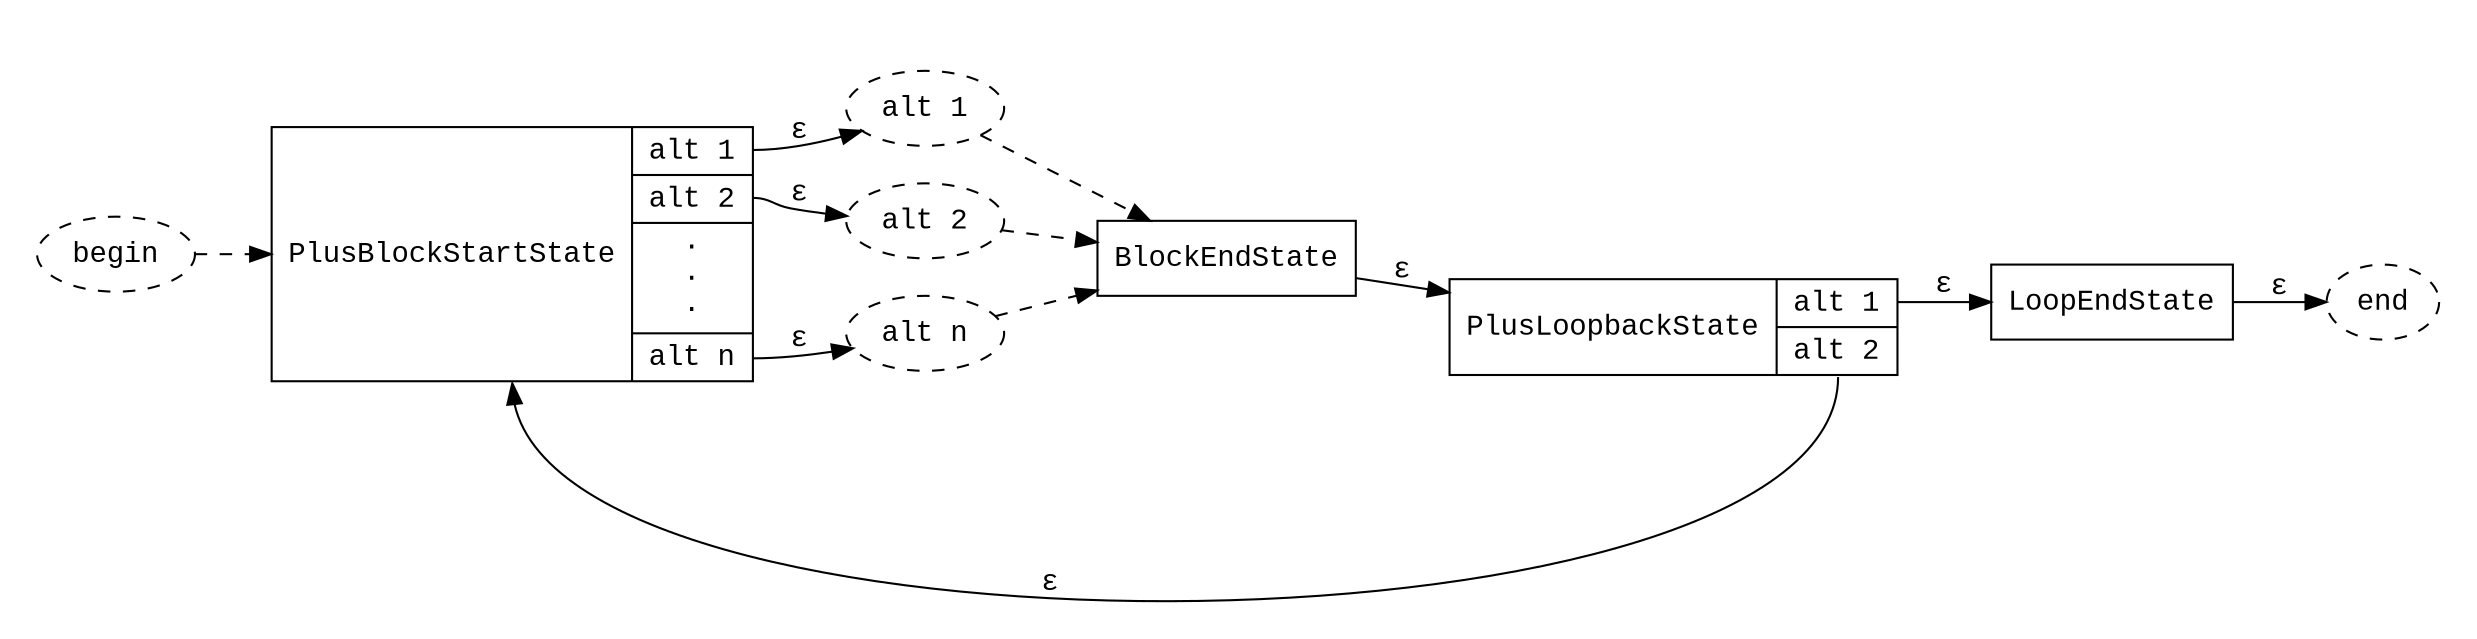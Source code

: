 digraph "" {
    graph[fontname="Courier New";rankdir="LR";pad="0.25"];
    node[fontname="Courier New";target="_parent"];
    edge[fontname="Courier New"];
    subgraph cluster0 {
        color="invis";
        {   node[shape="record"];
            {   rank="source";
                PlusBlockStartState[URL="../PlusBlockStartState.html";label="{PlusBlockStartState | {<alt1> alt 1 |<alt2> alt 2 | &#0183;\n&#0183;\n&#0183; |<altn> alt n}}"];
            }

            PlusLoopbackState[URL="../PlusLoopbackState.html";label="{PlusLoopbackState | {<alt1> alt 1 |<alt2> alt 2}}"];
            BlockEndState[URL="../BlockEndState.html"];

            {   rank="sink";
                LoopEndState[URL="../LoopEndState.html"];
            }
        }

        {   node[style="dashed"];
            content1[label="alt 1"];
            content2[label="alt 2"];
            more[label="alt n"];
        }
    }

    {   node[style="dashed"];
        begin;
        end;
    }

    begin -> PlusBlockStartState[style="dashed"];
    LoopEndState -> end[label="&#0949;"];

    PlusBlockStartState:alt1 -> content1[label="&#0949;"];
    content1 -> BlockEndState[style="dashed"];

    PlusBlockStartState:alt2 -> content2[label="&#0949;"];
    content2 -> BlockEndState[style="dashed"];

    PlusBlockStartState:altn -> more[label="&#0949;"];
    more -> BlockEndState[style="dashed"];

    BlockEndState -> PlusLoopbackState[label="&#0949;"];
    PlusLoopbackState:alt2:s -> PlusBlockStartState:s[label="&#0949;"];
    PlusLoopbackState:alt1 -> LoopEndState[label="&#0949;"];
}
